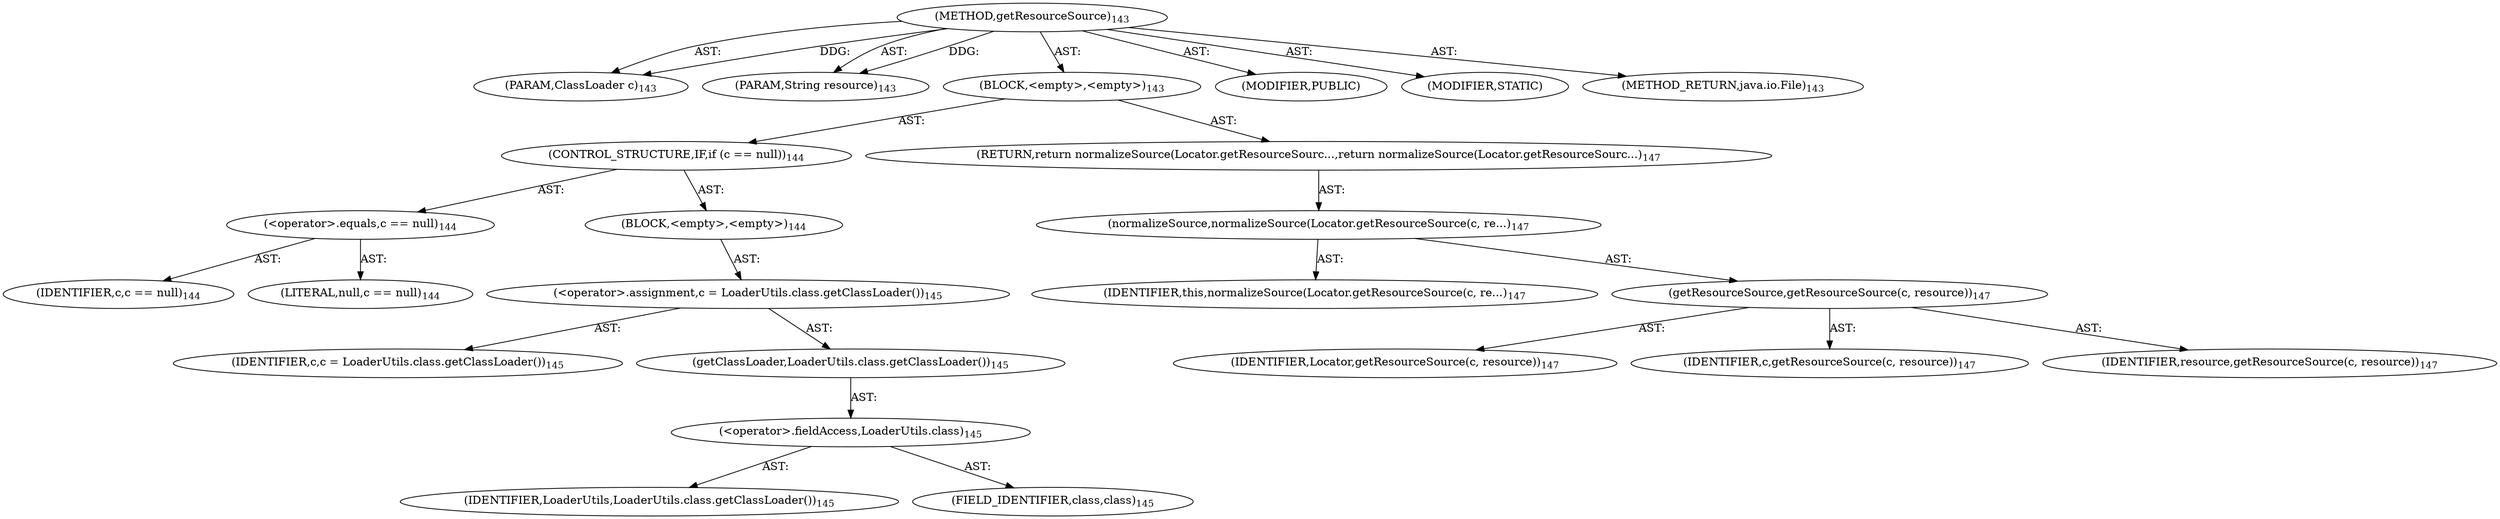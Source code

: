 digraph "getResourceSource" {  
"111669149701" [label = <(METHOD,getResourceSource)<SUB>143</SUB>> ]
"115964116995" [label = <(PARAM,ClassLoader c)<SUB>143</SUB>> ]
"115964116996" [label = <(PARAM,String resource)<SUB>143</SUB>> ]
"25769803784" [label = <(BLOCK,&lt;empty&gt;,&lt;empty&gt;)<SUB>143</SUB>> ]
"47244640259" [label = <(CONTROL_STRUCTURE,IF,if (c == null))<SUB>144</SUB>> ]
"30064771086" [label = <(&lt;operator&gt;.equals,c == null)<SUB>144</SUB>> ]
"68719476753" [label = <(IDENTIFIER,c,c == null)<SUB>144</SUB>> ]
"90194313218" [label = <(LITERAL,null,c == null)<SUB>144</SUB>> ]
"25769803785" [label = <(BLOCK,&lt;empty&gt;,&lt;empty&gt;)<SUB>144</SUB>> ]
"30064771087" [label = <(&lt;operator&gt;.assignment,c = LoaderUtils.class.getClassLoader())<SUB>145</SUB>> ]
"68719476754" [label = <(IDENTIFIER,c,c = LoaderUtils.class.getClassLoader())<SUB>145</SUB>> ]
"30064771088" [label = <(getClassLoader,LoaderUtils.class.getClassLoader())<SUB>145</SUB>> ]
"30064771089" [label = <(&lt;operator&gt;.fieldAccess,LoaderUtils.class)<SUB>145</SUB>> ]
"68719476755" [label = <(IDENTIFIER,LoaderUtils,LoaderUtils.class.getClassLoader())<SUB>145</SUB>> ]
"55834574848" [label = <(FIELD_IDENTIFIER,class,class)<SUB>145</SUB>> ]
"146028888068" [label = <(RETURN,return normalizeSource(Locator.getResourceSourc...,return normalizeSource(Locator.getResourceSourc...)<SUB>147</SUB>> ]
"30064771090" [label = <(normalizeSource,normalizeSource(Locator.getResourceSource(c, re...)<SUB>147</SUB>> ]
"68719476756" [label = <(IDENTIFIER,this,normalizeSource(Locator.getResourceSource(c, re...)<SUB>147</SUB>> ]
"30064771091" [label = <(getResourceSource,getResourceSource(c, resource))<SUB>147</SUB>> ]
"68719476757" [label = <(IDENTIFIER,Locator,getResourceSource(c, resource))<SUB>147</SUB>> ]
"68719476758" [label = <(IDENTIFIER,c,getResourceSource(c, resource))<SUB>147</SUB>> ]
"68719476759" [label = <(IDENTIFIER,resource,getResourceSource(c, resource))<SUB>147</SUB>> ]
"133143986186" [label = <(MODIFIER,PUBLIC)> ]
"133143986187" [label = <(MODIFIER,STATIC)> ]
"128849018885" [label = <(METHOD_RETURN,java.io.File)<SUB>143</SUB>> ]
  "111669149701" -> "115964116995"  [ label = "AST: "] 
  "111669149701" -> "115964116996"  [ label = "AST: "] 
  "111669149701" -> "25769803784"  [ label = "AST: "] 
  "111669149701" -> "133143986186"  [ label = "AST: "] 
  "111669149701" -> "133143986187"  [ label = "AST: "] 
  "111669149701" -> "128849018885"  [ label = "AST: "] 
  "25769803784" -> "47244640259"  [ label = "AST: "] 
  "25769803784" -> "146028888068"  [ label = "AST: "] 
  "47244640259" -> "30064771086"  [ label = "AST: "] 
  "47244640259" -> "25769803785"  [ label = "AST: "] 
  "30064771086" -> "68719476753"  [ label = "AST: "] 
  "30064771086" -> "90194313218"  [ label = "AST: "] 
  "25769803785" -> "30064771087"  [ label = "AST: "] 
  "30064771087" -> "68719476754"  [ label = "AST: "] 
  "30064771087" -> "30064771088"  [ label = "AST: "] 
  "30064771088" -> "30064771089"  [ label = "AST: "] 
  "30064771089" -> "68719476755"  [ label = "AST: "] 
  "30064771089" -> "55834574848"  [ label = "AST: "] 
  "146028888068" -> "30064771090"  [ label = "AST: "] 
  "30064771090" -> "68719476756"  [ label = "AST: "] 
  "30064771090" -> "30064771091"  [ label = "AST: "] 
  "30064771091" -> "68719476757"  [ label = "AST: "] 
  "30064771091" -> "68719476758"  [ label = "AST: "] 
  "30064771091" -> "68719476759"  [ label = "AST: "] 
  "111669149701" -> "115964116995"  [ label = "DDG: "] 
  "111669149701" -> "115964116996"  [ label = "DDG: "] 
}
